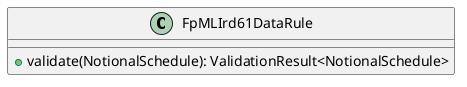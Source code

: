 @startuml

    class FpMLIrd61DataRule [[FpMLIrd61DataRule.html]] {
        +validate(NotionalSchedule): ValidationResult<NotionalSchedule>
    }

@enduml
